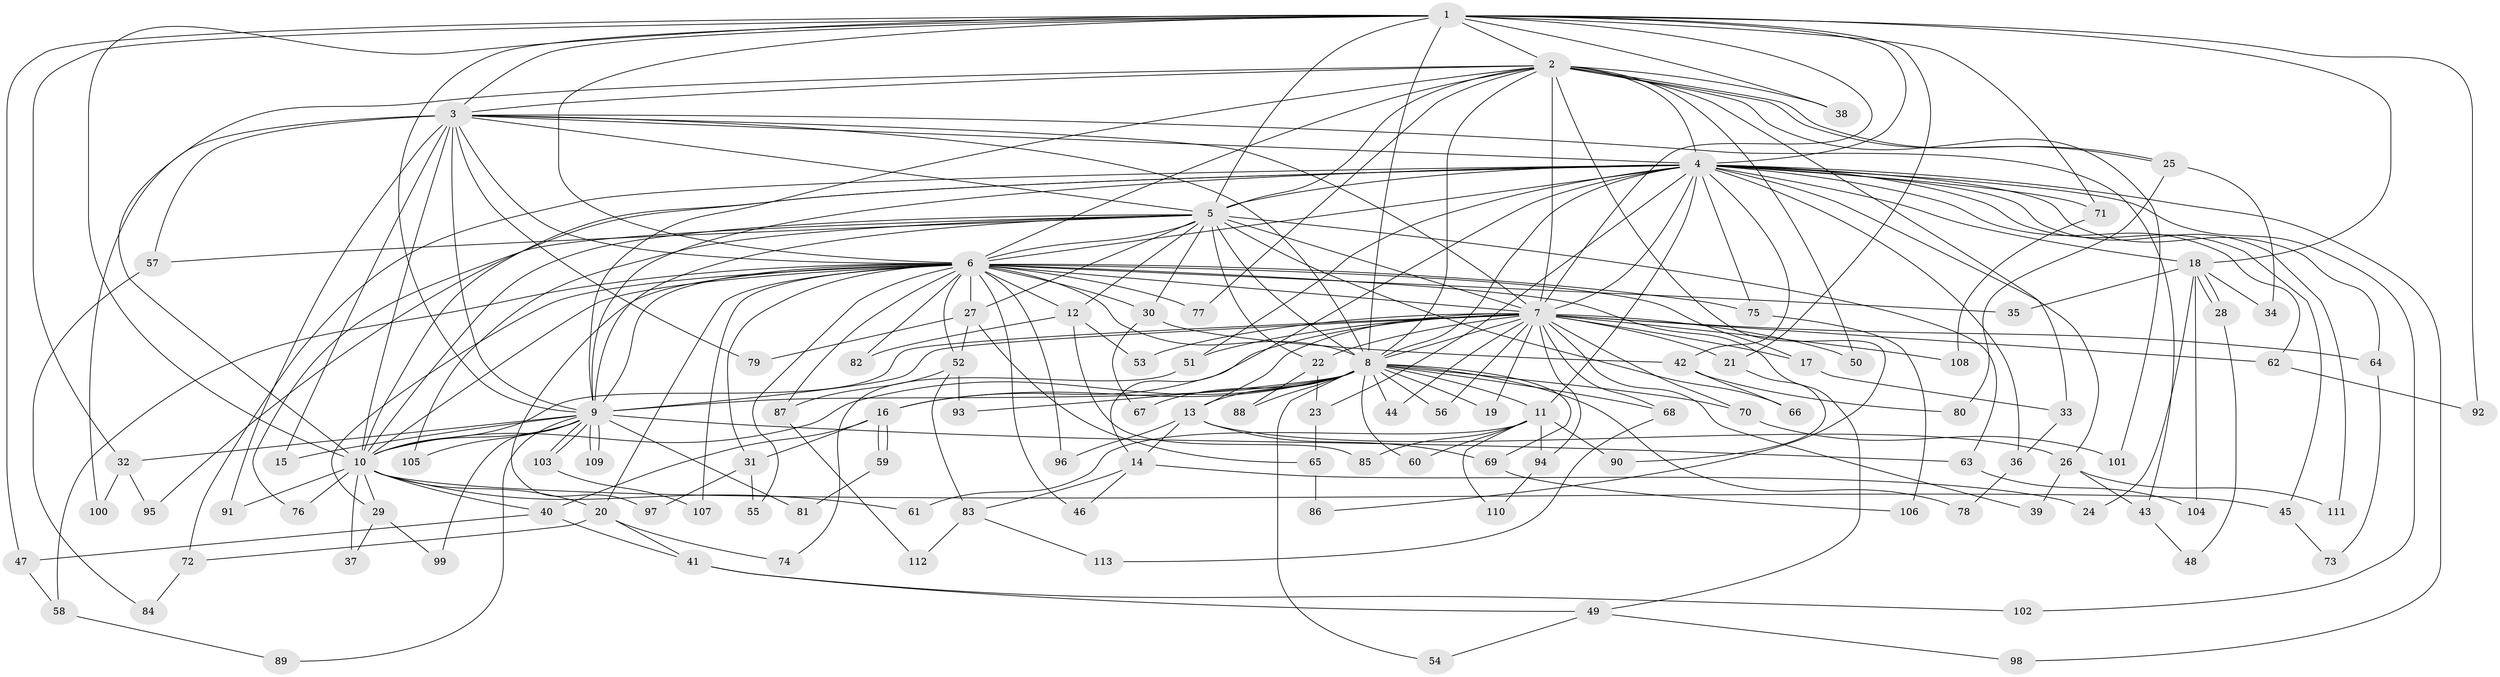 // Generated by graph-tools (version 1.1) at 2025/34/03/09/25 02:34:39]
// undirected, 113 vertices, 251 edges
graph export_dot {
graph [start="1"]
  node [color=gray90,style=filled];
  1;
  2;
  3;
  4;
  5;
  6;
  7;
  8;
  9;
  10;
  11;
  12;
  13;
  14;
  15;
  16;
  17;
  18;
  19;
  20;
  21;
  22;
  23;
  24;
  25;
  26;
  27;
  28;
  29;
  30;
  31;
  32;
  33;
  34;
  35;
  36;
  37;
  38;
  39;
  40;
  41;
  42;
  43;
  44;
  45;
  46;
  47;
  48;
  49;
  50;
  51;
  52;
  53;
  54;
  55;
  56;
  57;
  58;
  59;
  60;
  61;
  62;
  63;
  64;
  65;
  66;
  67;
  68;
  69;
  70;
  71;
  72;
  73;
  74;
  75;
  76;
  77;
  78;
  79;
  80;
  81;
  82;
  83;
  84;
  85;
  86;
  87;
  88;
  89;
  90;
  91;
  92;
  93;
  94;
  95;
  96;
  97;
  98;
  99;
  100;
  101;
  102;
  103;
  104;
  105;
  106;
  107;
  108;
  109;
  110;
  111;
  112;
  113;
  1 -- 2;
  1 -- 3;
  1 -- 4;
  1 -- 5;
  1 -- 6;
  1 -- 7;
  1 -- 8;
  1 -- 9;
  1 -- 10;
  1 -- 18;
  1 -- 21;
  1 -- 32;
  1 -- 38;
  1 -- 47;
  1 -- 71;
  1 -- 92;
  2 -- 3;
  2 -- 4;
  2 -- 5;
  2 -- 6;
  2 -- 7;
  2 -- 8;
  2 -- 9;
  2 -- 10;
  2 -- 25;
  2 -- 25;
  2 -- 33;
  2 -- 38;
  2 -- 50;
  2 -- 77;
  2 -- 86;
  2 -- 101;
  3 -- 4;
  3 -- 5;
  3 -- 6;
  3 -- 7;
  3 -- 8;
  3 -- 9;
  3 -- 10;
  3 -- 15;
  3 -- 43;
  3 -- 57;
  3 -- 79;
  3 -- 91;
  3 -- 100;
  4 -- 5;
  4 -- 6;
  4 -- 7;
  4 -- 8;
  4 -- 9;
  4 -- 10;
  4 -- 11;
  4 -- 14;
  4 -- 18;
  4 -- 23;
  4 -- 26;
  4 -- 36;
  4 -- 42;
  4 -- 45;
  4 -- 51;
  4 -- 62;
  4 -- 64;
  4 -- 71;
  4 -- 72;
  4 -- 75;
  4 -- 95;
  4 -- 98;
  4 -- 102;
  4 -- 111;
  5 -- 6;
  5 -- 7;
  5 -- 8;
  5 -- 9;
  5 -- 10;
  5 -- 12;
  5 -- 22;
  5 -- 27;
  5 -- 30;
  5 -- 57;
  5 -- 63;
  5 -- 66;
  5 -- 76;
  5 -- 105;
  6 -- 7;
  6 -- 8;
  6 -- 9;
  6 -- 10;
  6 -- 12;
  6 -- 17;
  6 -- 20;
  6 -- 27;
  6 -- 29;
  6 -- 30;
  6 -- 31;
  6 -- 35;
  6 -- 46;
  6 -- 49;
  6 -- 52;
  6 -- 55;
  6 -- 58;
  6 -- 75;
  6 -- 77;
  6 -- 82;
  6 -- 87;
  6 -- 96;
  6 -- 97;
  6 -- 107;
  7 -- 8;
  7 -- 9;
  7 -- 10;
  7 -- 13;
  7 -- 16;
  7 -- 17;
  7 -- 19;
  7 -- 21;
  7 -- 22;
  7 -- 39;
  7 -- 44;
  7 -- 50;
  7 -- 51;
  7 -- 53;
  7 -- 56;
  7 -- 62;
  7 -- 64;
  7 -- 68;
  7 -- 70;
  7 -- 94;
  7 -- 108;
  8 -- 9;
  8 -- 10;
  8 -- 11;
  8 -- 13;
  8 -- 16;
  8 -- 19;
  8 -- 44;
  8 -- 54;
  8 -- 56;
  8 -- 60;
  8 -- 67;
  8 -- 68;
  8 -- 69;
  8 -- 70;
  8 -- 78;
  8 -- 88;
  8 -- 93;
  9 -- 10;
  9 -- 15;
  9 -- 32;
  9 -- 63;
  9 -- 81;
  9 -- 89;
  9 -- 99;
  9 -- 103;
  9 -- 103;
  9 -- 105;
  9 -- 109;
  9 -- 109;
  10 -- 20;
  10 -- 29;
  10 -- 37;
  10 -- 40;
  10 -- 45;
  10 -- 61;
  10 -- 76;
  10 -- 91;
  11 -- 60;
  11 -- 61;
  11 -- 85;
  11 -- 90;
  11 -- 94;
  11 -- 110;
  12 -- 53;
  12 -- 82;
  12 -- 85;
  13 -- 14;
  13 -- 26;
  13 -- 69;
  13 -- 96;
  14 -- 24;
  14 -- 46;
  14 -- 83;
  16 -- 31;
  16 -- 40;
  16 -- 59;
  16 -- 59;
  17 -- 33;
  18 -- 24;
  18 -- 28;
  18 -- 28;
  18 -- 34;
  18 -- 35;
  18 -- 104;
  20 -- 41;
  20 -- 72;
  20 -- 74;
  21 -- 90;
  22 -- 23;
  22 -- 88;
  23 -- 65;
  25 -- 34;
  25 -- 80;
  26 -- 39;
  26 -- 43;
  26 -- 111;
  27 -- 52;
  27 -- 65;
  27 -- 79;
  28 -- 48;
  29 -- 37;
  29 -- 99;
  30 -- 42;
  30 -- 67;
  31 -- 55;
  31 -- 97;
  32 -- 95;
  32 -- 100;
  33 -- 36;
  36 -- 78;
  40 -- 41;
  40 -- 47;
  41 -- 49;
  41 -- 102;
  42 -- 66;
  42 -- 80;
  43 -- 48;
  45 -- 73;
  47 -- 58;
  49 -- 54;
  49 -- 98;
  51 -- 74;
  52 -- 83;
  52 -- 87;
  52 -- 93;
  57 -- 84;
  58 -- 89;
  59 -- 81;
  62 -- 92;
  63 -- 104;
  64 -- 73;
  65 -- 86;
  68 -- 113;
  69 -- 106;
  70 -- 101;
  71 -- 108;
  72 -- 84;
  75 -- 106;
  83 -- 112;
  83 -- 113;
  87 -- 112;
  94 -- 110;
  103 -- 107;
}
